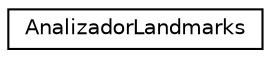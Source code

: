 digraph "Graphical Class Hierarchy"
{
 // LATEX_PDF_SIZE
  edge [fontname="Helvetica",fontsize="10",labelfontname="Helvetica",labelfontsize="10"];
  node [fontname="Helvetica",fontsize="10",shape=record];
  rankdir="LR";
  Node0 [label="AnalizadorLandmarks",height=0.2,width=0.4,color="black", fillcolor="white", style="filled",URL="$class_analizador_landmarks.html",tooltip="Clase que maneja los metodos para analizar los landmarks."];
}
